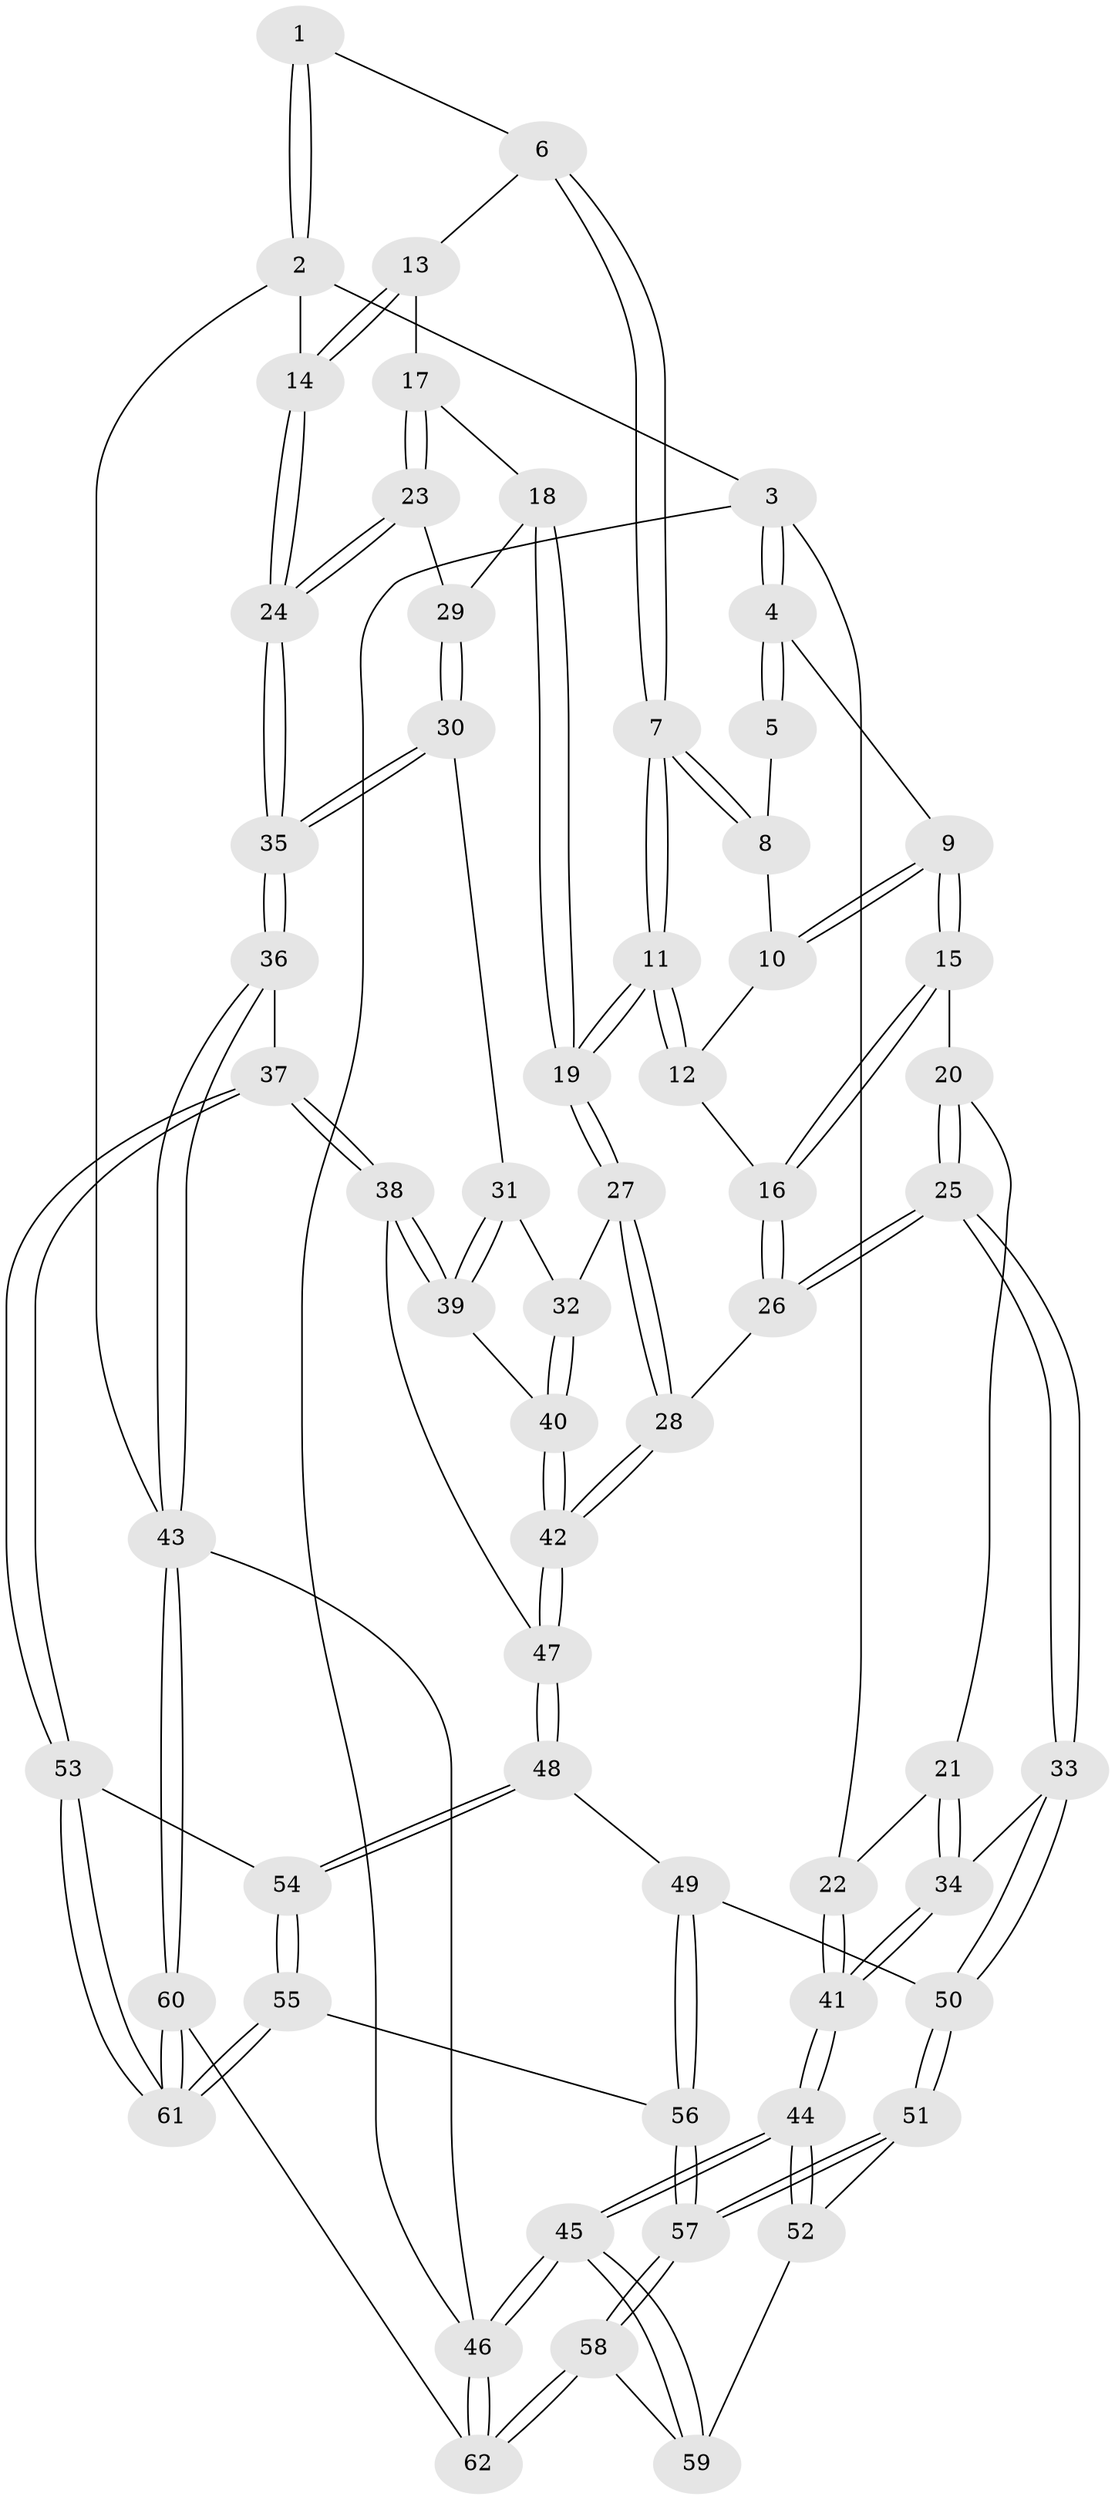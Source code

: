 // Generated by graph-tools (version 1.1) at 2025/03/03/09/25 03:03:23]
// undirected, 62 vertices, 152 edges
graph export_dot {
graph [start="1"]
  node [color=gray90,style=filled];
  1 [pos="+0.6572664833443796+0"];
  2 [pos="+1+0"];
  3 [pos="+0+0"];
  4 [pos="+0.02520284124180856+0"];
  5 [pos="+0.595499428907533+0"];
  6 [pos="+0.7678393094621909+0.09176913828772836"];
  7 [pos="+0.6154479534596404+0.23636241981191436"];
  8 [pos="+0.5469086657667408+0.053743036311015305"];
  9 [pos="+0.10848713142778109+0"];
  10 [pos="+0.44990031220498394+0.12137762767311647"];
  11 [pos="+0.6141784873655792+0.24502695267020316"];
  12 [pos="+0.438437727489852+0.1485130417332635"];
  13 [pos="+0.8049101903227373+0.1162955144475413"];
  14 [pos="+1+0"];
  15 [pos="+0.11450635099638896+0"];
  16 [pos="+0.3982230198260673+0.20350741539696474"];
  17 [pos="+0.8315573304038454+0.152999773828443"];
  18 [pos="+0.7558684096333964+0.2651617192459906"];
  19 [pos="+0.6130387705217486+0.2703659607031816"];
  20 [pos="+0.12783839650284803+0"];
  21 [pos="+0.08409047476208353+0.26667268219184004"];
  22 [pos="+0+0.25668926573059414"];
  23 [pos="+0.966949176674973+0.2263306021115673"];
  24 [pos="+1+0.2877207576575011"];
  25 [pos="+0.33667430368484513+0.4405156949061749"];
  26 [pos="+0.39027883478030395+0.41231063559218534"];
  27 [pos="+0.5824415575450803+0.32950720349517293"];
  28 [pos="+0.466084060689624+0.4029593277369632"];
  29 [pos="+0.7850665165428177+0.28840046195276936"];
  30 [pos="+0.8047969049546563+0.3451038606516766"];
  31 [pos="+0.7710662911683488+0.3955239183183392"];
  32 [pos="+0.687949066327866+0.39091555243120146"];
  33 [pos="+0.3072308894118089+0.47196140295424427"];
  34 [pos="+0.1538028408632278+0.49444444363238343"];
  35 [pos="+1+0.32858423697957384"];
  36 [pos="+1+0.5617937088406856"];
  37 [pos="+1+0.5748283557123218"];
  38 [pos="+0.8684045636261347+0.5152286485543713"];
  39 [pos="+0.8616802152424851+0.5115115120570811"];
  40 [pos="+0.715394453548714+0.5088387996446765"];
  41 [pos="+0+0.6050065093298042"];
  42 [pos="+0.6396999678258625+0.5817002620671259"];
  43 [pos="+1+1"];
  44 [pos="+0+1"];
  45 [pos="+0+1"];
  46 [pos="+0+1"];
  47 [pos="+0.6515948461246261+0.6353926358224097"];
  48 [pos="+0.6518883569736472+0.6439484921820493"];
  49 [pos="+0.5657703566262455+0.6716657604669569"];
  50 [pos="+0.37337860634903475+0.6427984542706087"];
  51 [pos="+0.37319791826634113+0.6688589191306108"];
  52 [pos="+0.2960224733462305+0.7448751352226509"];
  53 [pos="+0.7683093967544117+0.747332266358416"];
  54 [pos="+0.7097569978699361+0.717529428084647"];
  55 [pos="+0.5176481535820889+0.8573228699796507"];
  56 [pos="+0.515508007595107+0.8565878908973281"];
  57 [pos="+0.45169259040085424+0.8515020228260194"];
  58 [pos="+0.44079002810755014+0.8629355201914872"];
  59 [pos="+0.2969503657355029+0.8860473786798579"];
  60 [pos="+0.8087090663740074+1"];
  61 [pos="+0.7985321403130461+1"];
  62 [pos="+0.3618991056514888+1"];
  1 -- 2;
  1 -- 2;
  1 -- 6;
  2 -- 3;
  2 -- 14;
  2 -- 43;
  3 -- 4;
  3 -- 4;
  3 -- 22;
  3 -- 46;
  4 -- 5;
  4 -- 5;
  4 -- 9;
  5 -- 8;
  6 -- 7;
  6 -- 7;
  6 -- 13;
  7 -- 8;
  7 -- 8;
  7 -- 11;
  7 -- 11;
  8 -- 10;
  9 -- 10;
  9 -- 10;
  9 -- 15;
  9 -- 15;
  10 -- 12;
  11 -- 12;
  11 -- 12;
  11 -- 19;
  11 -- 19;
  12 -- 16;
  13 -- 14;
  13 -- 14;
  13 -- 17;
  14 -- 24;
  14 -- 24;
  15 -- 16;
  15 -- 16;
  15 -- 20;
  16 -- 26;
  16 -- 26;
  17 -- 18;
  17 -- 23;
  17 -- 23;
  18 -- 19;
  18 -- 19;
  18 -- 29;
  19 -- 27;
  19 -- 27;
  20 -- 21;
  20 -- 25;
  20 -- 25;
  21 -- 22;
  21 -- 34;
  21 -- 34;
  22 -- 41;
  22 -- 41;
  23 -- 24;
  23 -- 24;
  23 -- 29;
  24 -- 35;
  24 -- 35;
  25 -- 26;
  25 -- 26;
  25 -- 33;
  25 -- 33;
  26 -- 28;
  27 -- 28;
  27 -- 28;
  27 -- 32;
  28 -- 42;
  28 -- 42;
  29 -- 30;
  29 -- 30;
  30 -- 31;
  30 -- 35;
  30 -- 35;
  31 -- 32;
  31 -- 39;
  31 -- 39;
  32 -- 40;
  32 -- 40;
  33 -- 34;
  33 -- 50;
  33 -- 50;
  34 -- 41;
  34 -- 41;
  35 -- 36;
  35 -- 36;
  36 -- 37;
  36 -- 43;
  36 -- 43;
  37 -- 38;
  37 -- 38;
  37 -- 53;
  37 -- 53;
  38 -- 39;
  38 -- 39;
  38 -- 47;
  39 -- 40;
  40 -- 42;
  40 -- 42;
  41 -- 44;
  41 -- 44;
  42 -- 47;
  42 -- 47;
  43 -- 60;
  43 -- 60;
  43 -- 46;
  44 -- 45;
  44 -- 45;
  44 -- 52;
  44 -- 52;
  45 -- 46;
  45 -- 46;
  45 -- 59;
  45 -- 59;
  46 -- 62;
  46 -- 62;
  47 -- 48;
  47 -- 48;
  48 -- 49;
  48 -- 54;
  48 -- 54;
  49 -- 50;
  49 -- 56;
  49 -- 56;
  50 -- 51;
  50 -- 51;
  51 -- 52;
  51 -- 57;
  51 -- 57;
  52 -- 59;
  53 -- 54;
  53 -- 61;
  53 -- 61;
  54 -- 55;
  54 -- 55;
  55 -- 56;
  55 -- 61;
  55 -- 61;
  56 -- 57;
  56 -- 57;
  57 -- 58;
  57 -- 58;
  58 -- 59;
  58 -- 62;
  58 -- 62;
  60 -- 61;
  60 -- 61;
  60 -- 62;
}
